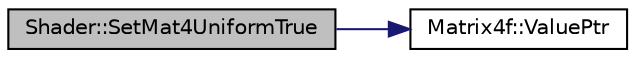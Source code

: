 digraph "Shader::SetMat4UniformTrue"
{
 // LATEX_PDF_SIZE
  edge [fontname="Helvetica",fontsize="10",labelfontname="Helvetica",labelfontsize="10"];
  node [fontname="Helvetica",fontsize="10",shape=record];
  rankdir="LR";
  Node31 [label="Shader::SetMat4UniformTrue",height=0.2,width=0.4,color="black", fillcolor="grey75", style="filled", fontcolor="black",tooltip=" "];
  Node31 -> Node32 [color="midnightblue",fontsize="10",style="solid",fontname="Helvetica"];
  Node32 [label="Matrix4f::ValuePtr",height=0.2,width=0.4,color="black", fillcolor="white", style="filled",URL="$class_matrix4f.html#a2e3678454ddd2063fff3f21dfac85a45",tooltip=" "];
}
